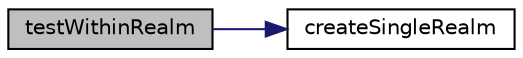 digraph "testWithinRealm"
{
  edge [fontname="Helvetica",fontsize="10",labelfontname="Helvetica",labelfontsize="10"];
  node [fontname="Helvetica",fontsize="10",shape=record];
  rankdir="LR";
  Node1 [label="testWithinRealm",height=0.2,width=0.4,color="black", fillcolor="grey75", style="filled" fontcolor="black"];
  Node1 -> Node2 [color="midnightblue",fontsize="10",style="solid",fontname="Helvetica"];
  Node2 [label="createSingleRealm",height=0.2,width=0.4,color="black", fillcolor="white", style="filled",URL="$class_test_of_authenticator.html#ac101a72c2d62ba6e9c63dd284aff920b"];
}
